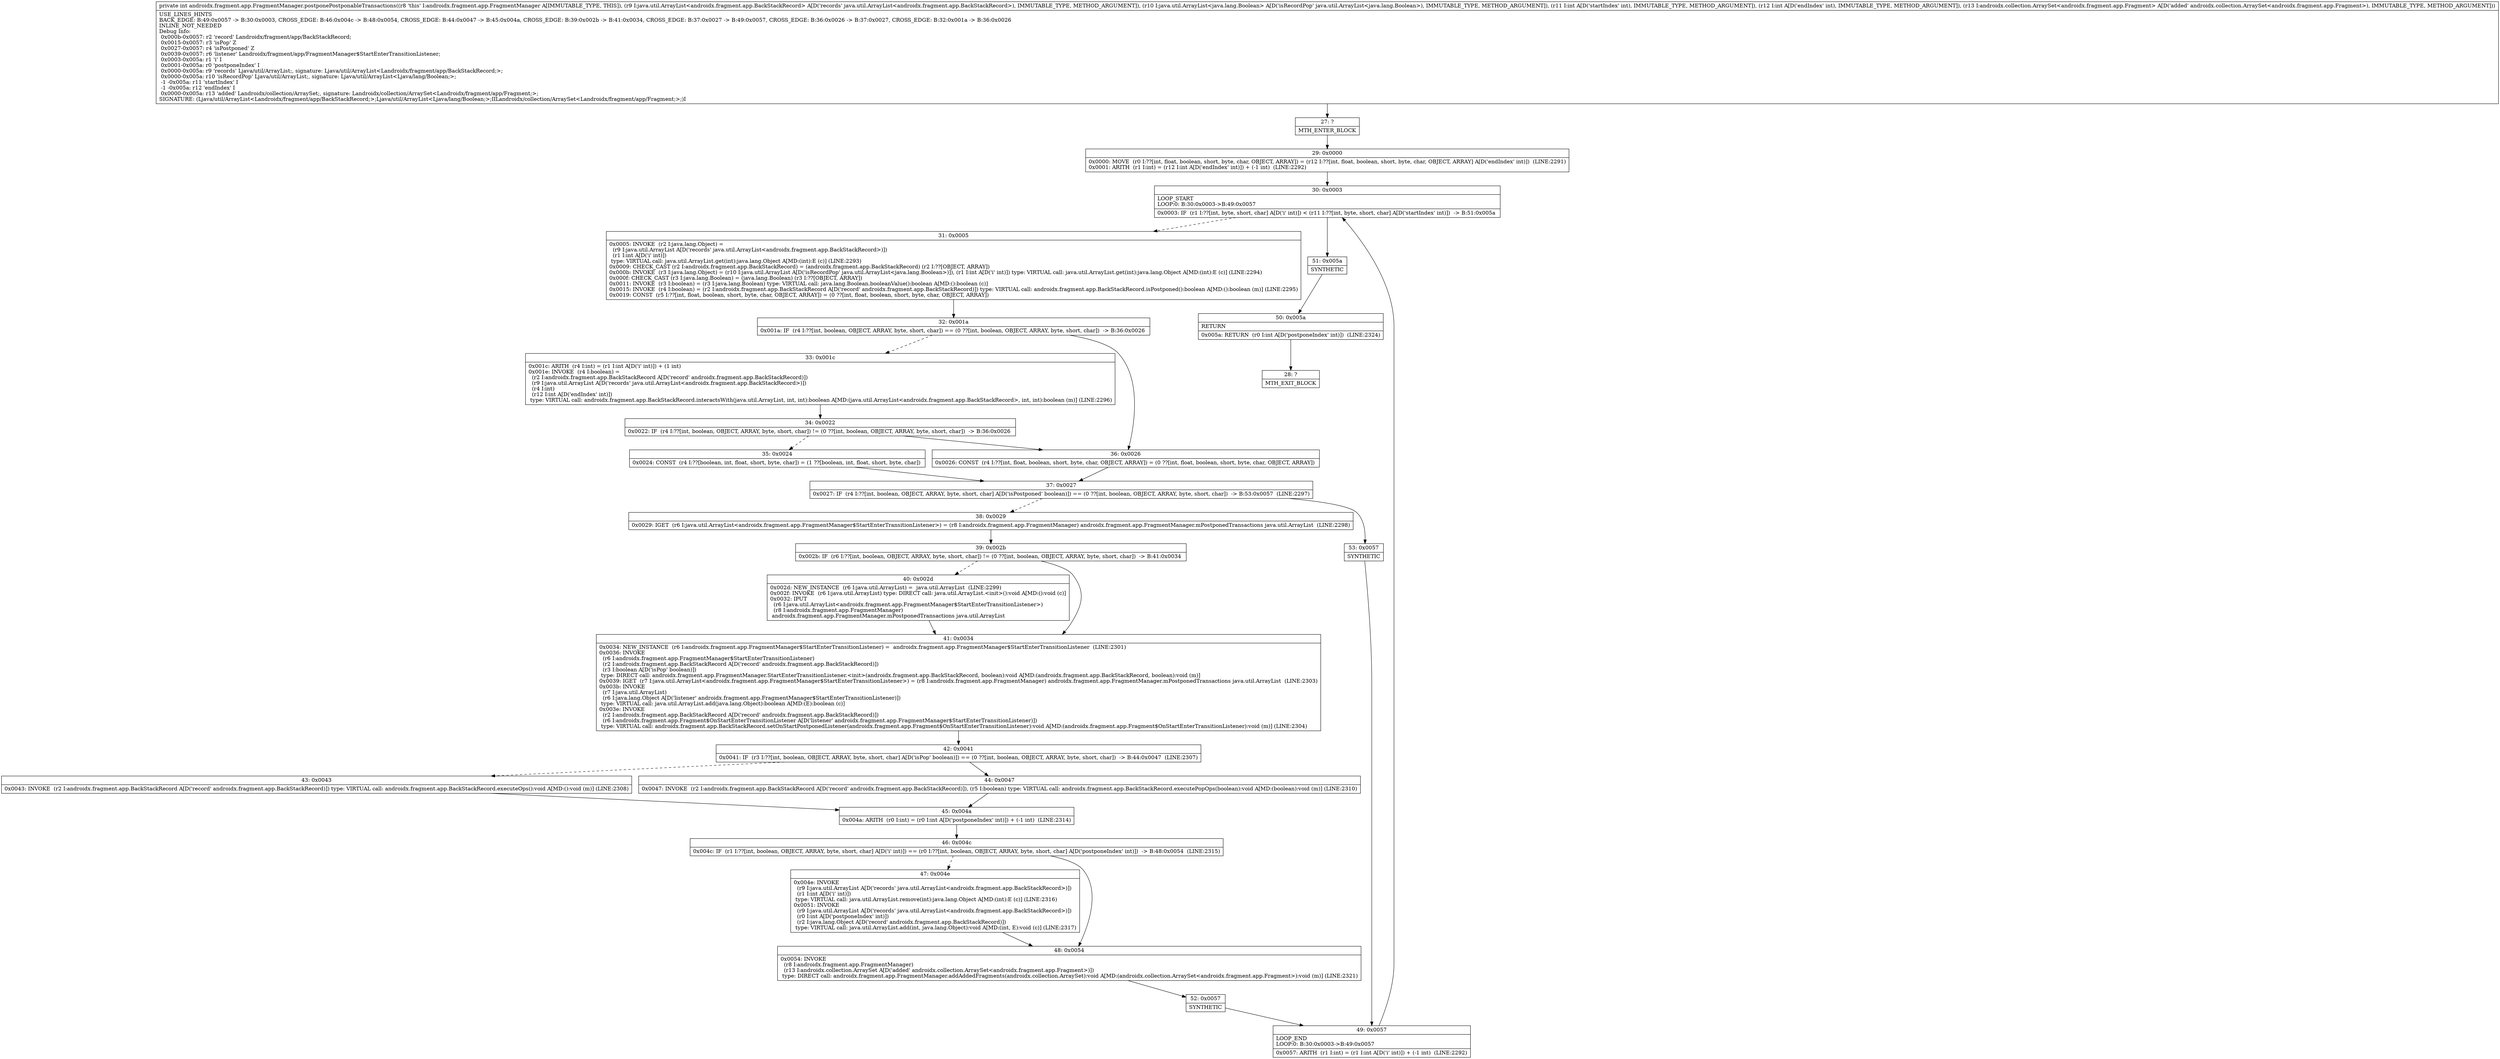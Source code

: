 digraph "CFG forandroidx.fragment.app.FragmentManager.postponePostponableTransactions(Ljava\/util\/ArrayList;Ljava\/util\/ArrayList;IILandroidx\/collection\/ArraySet;)I" {
Node_27 [shape=record,label="{27\:\ ?|MTH_ENTER_BLOCK\l}"];
Node_29 [shape=record,label="{29\:\ 0x0000|0x0000: MOVE  (r0 I:??[int, float, boolean, short, byte, char, OBJECT, ARRAY]) = (r12 I:??[int, float, boolean, short, byte, char, OBJECT, ARRAY] A[D('endIndex' int)])  (LINE:2291)\l0x0001: ARITH  (r1 I:int) = (r12 I:int A[D('endIndex' int)]) + (\-1 int)  (LINE:2292)\l}"];
Node_30 [shape=record,label="{30\:\ 0x0003|LOOP_START\lLOOP:0: B:30:0x0003\-\>B:49:0x0057\l|0x0003: IF  (r1 I:??[int, byte, short, char] A[D('i' int)]) \< (r11 I:??[int, byte, short, char] A[D('startIndex' int)])  \-\> B:51:0x005a \l}"];
Node_31 [shape=record,label="{31\:\ 0x0005|0x0005: INVOKE  (r2 I:java.lang.Object) = \l  (r9 I:java.util.ArrayList A[D('records' java.util.ArrayList\<androidx.fragment.app.BackStackRecord\>)])\l  (r1 I:int A[D('i' int)])\l type: VIRTUAL call: java.util.ArrayList.get(int):java.lang.Object A[MD:(int):E (c)] (LINE:2293)\l0x0009: CHECK_CAST (r2 I:androidx.fragment.app.BackStackRecord) = (androidx.fragment.app.BackStackRecord) (r2 I:??[OBJECT, ARRAY]) \l0x000b: INVOKE  (r3 I:java.lang.Object) = (r10 I:java.util.ArrayList A[D('isRecordPop' java.util.ArrayList\<java.lang.Boolean\>)]), (r1 I:int A[D('i' int)]) type: VIRTUAL call: java.util.ArrayList.get(int):java.lang.Object A[MD:(int):E (c)] (LINE:2294)\l0x000f: CHECK_CAST (r3 I:java.lang.Boolean) = (java.lang.Boolean) (r3 I:??[OBJECT, ARRAY]) \l0x0011: INVOKE  (r3 I:boolean) = (r3 I:java.lang.Boolean) type: VIRTUAL call: java.lang.Boolean.booleanValue():boolean A[MD:():boolean (c)]\l0x0015: INVOKE  (r4 I:boolean) = (r2 I:androidx.fragment.app.BackStackRecord A[D('record' androidx.fragment.app.BackStackRecord)]) type: VIRTUAL call: androidx.fragment.app.BackStackRecord.isPostponed():boolean A[MD:():boolean (m)] (LINE:2295)\l0x0019: CONST  (r5 I:??[int, float, boolean, short, byte, char, OBJECT, ARRAY]) = (0 ??[int, float, boolean, short, byte, char, OBJECT, ARRAY]) \l}"];
Node_32 [shape=record,label="{32\:\ 0x001a|0x001a: IF  (r4 I:??[int, boolean, OBJECT, ARRAY, byte, short, char]) == (0 ??[int, boolean, OBJECT, ARRAY, byte, short, char])  \-\> B:36:0x0026 \l}"];
Node_33 [shape=record,label="{33\:\ 0x001c|0x001c: ARITH  (r4 I:int) = (r1 I:int A[D('i' int)]) + (1 int) \l0x001e: INVOKE  (r4 I:boolean) = \l  (r2 I:androidx.fragment.app.BackStackRecord A[D('record' androidx.fragment.app.BackStackRecord)])\l  (r9 I:java.util.ArrayList A[D('records' java.util.ArrayList\<androidx.fragment.app.BackStackRecord\>)])\l  (r4 I:int)\l  (r12 I:int A[D('endIndex' int)])\l type: VIRTUAL call: androidx.fragment.app.BackStackRecord.interactsWith(java.util.ArrayList, int, int):boolean A[MD:(java.util.ArrayList\<androidx.fragment.app.BackStackRecord\>, int, int):boolean (m)] (LINE:2296)\l}"];
Node_34 [shape=record,label="{34\:\ 0x0022|0x0022: IF  (r4 I:??[int, boolean, OBJECT, ARRAY, byte, short, char]) != (0 ??[int, boolean, OBJECT, ARRAY, byte, short, char])  \-\> B:36:0x0026 \l}"];
Node_35 [shape=record,label="{35\:\ 0x0024|0x0024: CONST  (r4 I:??[boolean, int, float, short, byte, char]) = (1 ??[boolean, int, float, short, byte, char]) \l}"];
Node_37 [shape=record,label="{37\:\ 0x0027|0x0027: IF  (r4 I:??[int, boolean, OBJECT, ARRAY, byte, short, char] A[D('isPostponed' boolean)]) == (0 ??[int, boolean, OBJECT, ARRAY, byte, short, char])  \-\> B:53:0x0057  (LINE:2297)\l}"];
Node_38 [shape=record,label="{38\:\ 0x0029|0x0029: IGET  (r6 I:java.util.ArrayList\<androidx.fragment.app.FragmentManager$StartEnterTransitionListener\>) = (r8 I:androidx.fragment.app.FragmentManager) androidx.fragment.app.FragmentManager.mPostponedTransactions java.util.ArrayList  (LINE:2298)\l}"];
Node_39 [shape=record,label="{39\:\ 0x002b|0x002b: IF  (r6 I:??[int, boolean, OBJECT, ARRAY, byte, short, char]) != (0 ??[int, boolean, OBJECT, ARRAY, byte, short, char])  \-\> B:41:0x0034 \l}"];
Node_40 [shape=record,label="{40\:\ 0x002d|0x002d: NEW_INSTANCE  (r6 I:java.util.ArrayList) =  java.util.ArrayList  (LINE:2299)\l0x002f: INVOKE  (r6 I:java.util.ArrayList) type: DIRECT call: java.util.ArrayList.\<init\>():void A[MD:():void (c)]\l0x0032: IPUT  \l  (r6 I:java.util.ArrayList\<androidx.fragment.app.FragmentManager$StartEnterTransitionListener\>)\l  (r8 I:androidx.fragment.app.FragmentManager)\l androidx.fragment.app.FragmentManager.mPostponedTransactions java.util.ArrayList \l}"];
Node_41 [shape=record,label="{41\:\ 0x0034|0x0034: NEW_INSTANCE  (r6 I:androidx.fragment.app.FragmentManager$StartEnterTransitionListener) =  androidx.fragment.app.FragmentManager$StartEnterTransitionListener  (LINE:2301)\l0x0036: INVOKE  \l  (r6 I:androidx.fragment.app.FragmentManager$StartEnterTransitionListener)\l  (r2 I:androidx.fragment.app.BackStackRecord A[D('record' androidx.fragment.app.BackStackRecord)])\l  (r3 I:boolean A[D('isPop' boolean)])\l type: DIRECT call: androidx.fragment.app.FragmentManager.StartEnterTransitionListener.\<init\>(androidx.fragment.app.BackStackRecord, boolean):void A[MD:(androidx.fragment.app.BackStackRecord, boolean):void (m)]\l0x0039: IGET  (r7 I:java.util.ArrayList\<androidx.fragment.app.FragmentManager$StartEnterTransitionListener\>) = (r8 I:androidx.fragment.app.FragmentManager) androidx.fragment.app.FragmentManager.mPostponedTransactions java.util.ArrayList  (LINE:2303)\l0x003b: INVOKE  \l  (r7 I:java.util.ArrayList)\l  (r6 I:java.lang.Object A[D('listener' androidx.fragment.app.FragmentManager$StartEnterTransitionListener)])\l type: VIRTUAL call: java.util.ArrayList.add(java.lang.Object):boolean A[MD:(E):boolean (c)]\l0x003e: INVOKE  \l  (r2 I:androidx.fragment.app.BackStackRecord A[D('record' androidx.fragment.app.BackStackRecord)])\l  (r6 I:androidx.fragment.app.Fragment$OnStartEnterTransitionListener A[D('listener' androidx.fragment.app.FragmentManager$StartEnterTransitionListener)])\l type: VIRTUAL call: androidx.fragment.app.BackStackRecord.setOnStartPostponedListener(androidx.fragment.app.Fragment$OnStartEnterTransitionListener):void A[MD:(androidx.fragment.app.Fragment$OnStartEnterTransitionListener):void (m)] (LINE:2304)\l}"];
Node_42 [shape=record,label="{42\:\ 0x0041|0x0041: IF  (r3 I:??[int, boolean, OBJECT, ARRAY, byte, short, char] A[D('isPop' boolean)]) == (0 ??[int, boolean, OBJECT, ARRAY, byte, short, char])  \-\> B:44:0x0047  (LINE:2307)\l}"];
Node_43 [shape=record,label="{43\:\ 0x0043|0x0043: INVOKE  (r2 I:androidx.fragment.app.BackStackRecord A[D('record' androidx.fragment.app.BackStackRecord)]) type: VIRTUAL call: androidx.fragment.app.BackStackRecord.executeOps():void A[MD:():void (m)] (LINE:2308)\l}"];
Node_45 [shape=record,label="{45\:\ 0x004a|0x004a: ARITH  (r0 I:int) = (r0 I:int A[D('postponeIndex' int)]) + (\-1 int)  (LINE:2314)\l}"];
Node_46 [shape=record,label="{46\:\ 0x004c|0x004c: IF  (r1 I:??[int, boolean, OBJECT, ARRAY, byte, short, char] A[D('i' int)]) == (r0 I:??[int, boolean, OBJECT, ARRAY, byte, short, char] A[D('postponeIndex' int)])  \-\> B:48:0x0054  (LINE:2315)\l}"];
Node_47 [shape=record,label="{47\:\ 0x004e|0x004e: INVOKE  \l  (r9 I:java.util.ArrayList A[D('records' java.util.ArrayList\<androidx.fragment.app.BackStackRecord\>)])\l  (r1 I:int A[D('i' int)])\l type: VIRTUAL call: java.util.ArrayList.remove(int):java.lang.Object A[MD:(int):E (c)] (LINE:2316)\l0x0051: INVOKE  \l  (r9 I:java.util.ArrayList A[D('records' java.util.ArrayList\<androidx.fragment.app.BackStackRecord\>)])\l  (r0 I:int A[D('postponeIndex' int)])\l  (r2 I:java.lang.Object A[D('record' androidx.fragment.app.BackStackRecord)])\l type: VIRTUAL call: java.util.ArrayList.add(int, java.lang.Object):void A[MD:(int, E):void (c)] (LINE:2317)\l}"];
Node_48 [shape=record,label="{48\:\ 0x0054|0x0054: INVOKE  \l  (r8 I:androidx.fragment.app.FragmentManager)\l  (r13 I:androidx.collection.ArraySet A[D('added' androidx.collection.ArraySet\<androidx.fragment.app.Fragment\>)])\l type: DIRECT call: androidx.fragment.app.FragmentManager.addAddedFragments(androidx.collection.ArraySet):void A[MD:(androidx.collection.ArraySet\<androidx.fragment.app.Fragment\>):void (m)] (LINE:2321)\l}"];
Node_52 [shape=record,label="{52\:\ 0x0057|SYNTHETIC\l}"];
Node_49 [shape=record,label="{49\:\ 0x0057|LOOP_END\lLOOP:0: B:30:0x0003\-\>B:49:0x0057\l|0x0057: ARITH  (r1 I:int) = (r1 I:int A[D('i' int)]) + (\-1 int)  (LINE:2292)\l}"];
Node_44 [shape=record,label="{44\:\ 0x0047|0x0047: INVOKE  (r2 I:androidx.fragment.app.BackStackRecord A[D('record' androidx.fragment.app.BackStackRecord)]), (r5 I:boolean) type: VIRTUAL call: androidx.fragment.app.BackStackRecord.executePopOps(boolean):void A[MD:(boolean):void (m)] (LINE:2310)\l}"];
Node_53 [shape=record,label="{53\:\ 0x0057|SYNTHETIC\l}"];
Node_36 [shape=record,label="{36\:\ 0x0026|0x0026: CONST  (r4 I:??[int, float, boolean, short, byte, char, OBJECT, ARRAY]) = (0 ??[int, float, boolean, short, byte, char, OBJECT, ARRAY]) \l}"];
Node_51 [shape=record,label="{51\:\ 0x005a|SYNTHETIC\l}"];
Node_50 [shape=record,label="{50\:\ 0x005a|RETURN\l|0x005a: RETURN  (r0 I:int A[D('postponeIndex' int)])  (LINE:2324)\l}"];
Node_28 [shape=record,label="{28\:\ ?|MTH_EXIT_BLOCK\l}"];
MethodNode[shape=record,label="{private int androidx.fragment.app.FragmentManager.postponePostponableTransactions((r8 'this' I:androidx.fragment.app.FragmentManager A[IMMUTABLE_TYPE, THIS]), (r9 I:java.util.ArrayList\<androidx.fragment.app.BackStackRecord\> A[D('records' java.util.ArrayList\<androidx.fragment.app.BackStackRecord\>), IMMUTABLE_TYPE, METHOD_ARGUMENT]), (r10 I:java.util.ArrayList\<java.lang.Boolean\> A[D('isRecordPop' java.util.ArrayList\<java.lang.Boolean\>), IMMUTABLE_TYPE, METHOD_ARGUMENT]), (r11 I:int A[D('startIndex' int), IMMUTABLE_TYPE, METHOD_ARGUMENT]), (r12 I:int A[D('endIndex' int), IMMUTABLE_TYPE, METHOD_ARGUMENT]), (r13 I:androidx.collection.ArraySet\<androidx.fragment.app.Fragment\> A[D('added' androidx.collection.ArraySet\<androidx.fragment.app.Fragment\>), IMMUTABLE_TYPE, METHOD_ARGUMENT]))  | USE_LINES_HINTS\lBACK_EDGE: B:49:0x0057 \-\> B:30:0x0003, CROSS_EDGE: B:46:0x004c \-\> B:48:0x0054, CROSS_EDGE: B:44:0x0047 \-\> B:45:0x004a, CROSS_EDGE: B:39:0x002b \-\> B:41:0x0034, CROSS_EDGE: B:37:0x0027 \-\> B:49:0x0057, CROSS_EDGE: B:36:0x0026 \-\> B:37:0x0027, CROSS_EDGE: B:32:0x001a \-\> B:36:0x0026\lINLINE_NOT_NEEDED\lDebug Info:\l  0x000b\-0x0057: r2 'record' Landroidx\/fragment\/app\/BackStackRecord;\l  0x0015\-0x0057: r3 'isPop' Z\l  0x0027\-0x0057: r4 'isPostponed' Z\l  0x0039\-0x0057: r6 'listener' Landroidx\/fragment\/app\/FragmentManager$StartEnterTransitionListener;\l  0x0003\-0x005a: r1 'i' I\l  0x0001\-0x005a: r0 'postponeIndex' I\l  0x0000\-0x005a: r9 'records' Ljava\/util\/ArrayList;, signature: Ljava\/util\/ArrayList\<Landroidx\/fragment\/app\/BackStackRecord;\>;\l  0x0000\-0x005a: r10 'isRecordPop' Ljava\/util\/ArrayList;, signature: Ljava\/util\/ArrayList\<Ljava\/lang\/Boolean;\>;\l  \-1 \-0x005a: r11 'startIndex' I\l  \-1 \-0x005a: r12 'endIndex' I\l  0x0000\-0x005a: r13 'added' Landroidx\/collection\/ArraySet;, signature: Landroidx\/collection\/ArraySet\<Landroidx\/fragment\/app\/Fragment;\>;\lSIGNATURE: (Ljava\/util\/ArrayList\<Landroidx\/fragment\/app\/BackStackRecord;\>;Ljava\/util\/ArrayList\<Ljava\/lang\/Boolean;\>;IILandroidx\/collection\/ArraySet\<Landroidx\/fragment\/app\/Fragment;\>;)I\l}"];
MethodNode -> Node_27;Node_27 -> Node_29;
Node_29 -> Node_30;
Node_30 -> Node_31[style=dashed];
Node_30 -> Node_51;
Node_31 -> Node_32;
Node_32 -> Node_33[style=dashed];
Node_32 -> Node_36;
Node_33 -> Node_34;
Node_34 -> Node_35[style=dashed];
Node_34 -> Node_36;
Node_35 -> Node_37;
Node_37 -> Node_38[style=dashed];
Node_37 -> Node_53;
Node_38 -> Node_39;
Node_39 -> Node_40[style=dashed];
Node_39 -> Node_41;
Node_40 -> Node_41;
Node_41 -> Node_42;
Node_42 -> Node_43[style=dashed];
Node_42 -> Node_44;
Node_43 -> Node_45;
Node_45 -> Node_46;
Node_46 -> Node_47[style=dashed];
Node_46 -> Node_48;
Node_47 -> Node_48;
Node_48 -> Node_52;
Node_52 -> Node_49;
Node_49 -> Node_30;
Node_44 -> Node_45;
Node_53 -> Node_49;
Node_36 -> Node_37;
Node_51 -> Node_50;
Node_50 -> Node_28;
}

